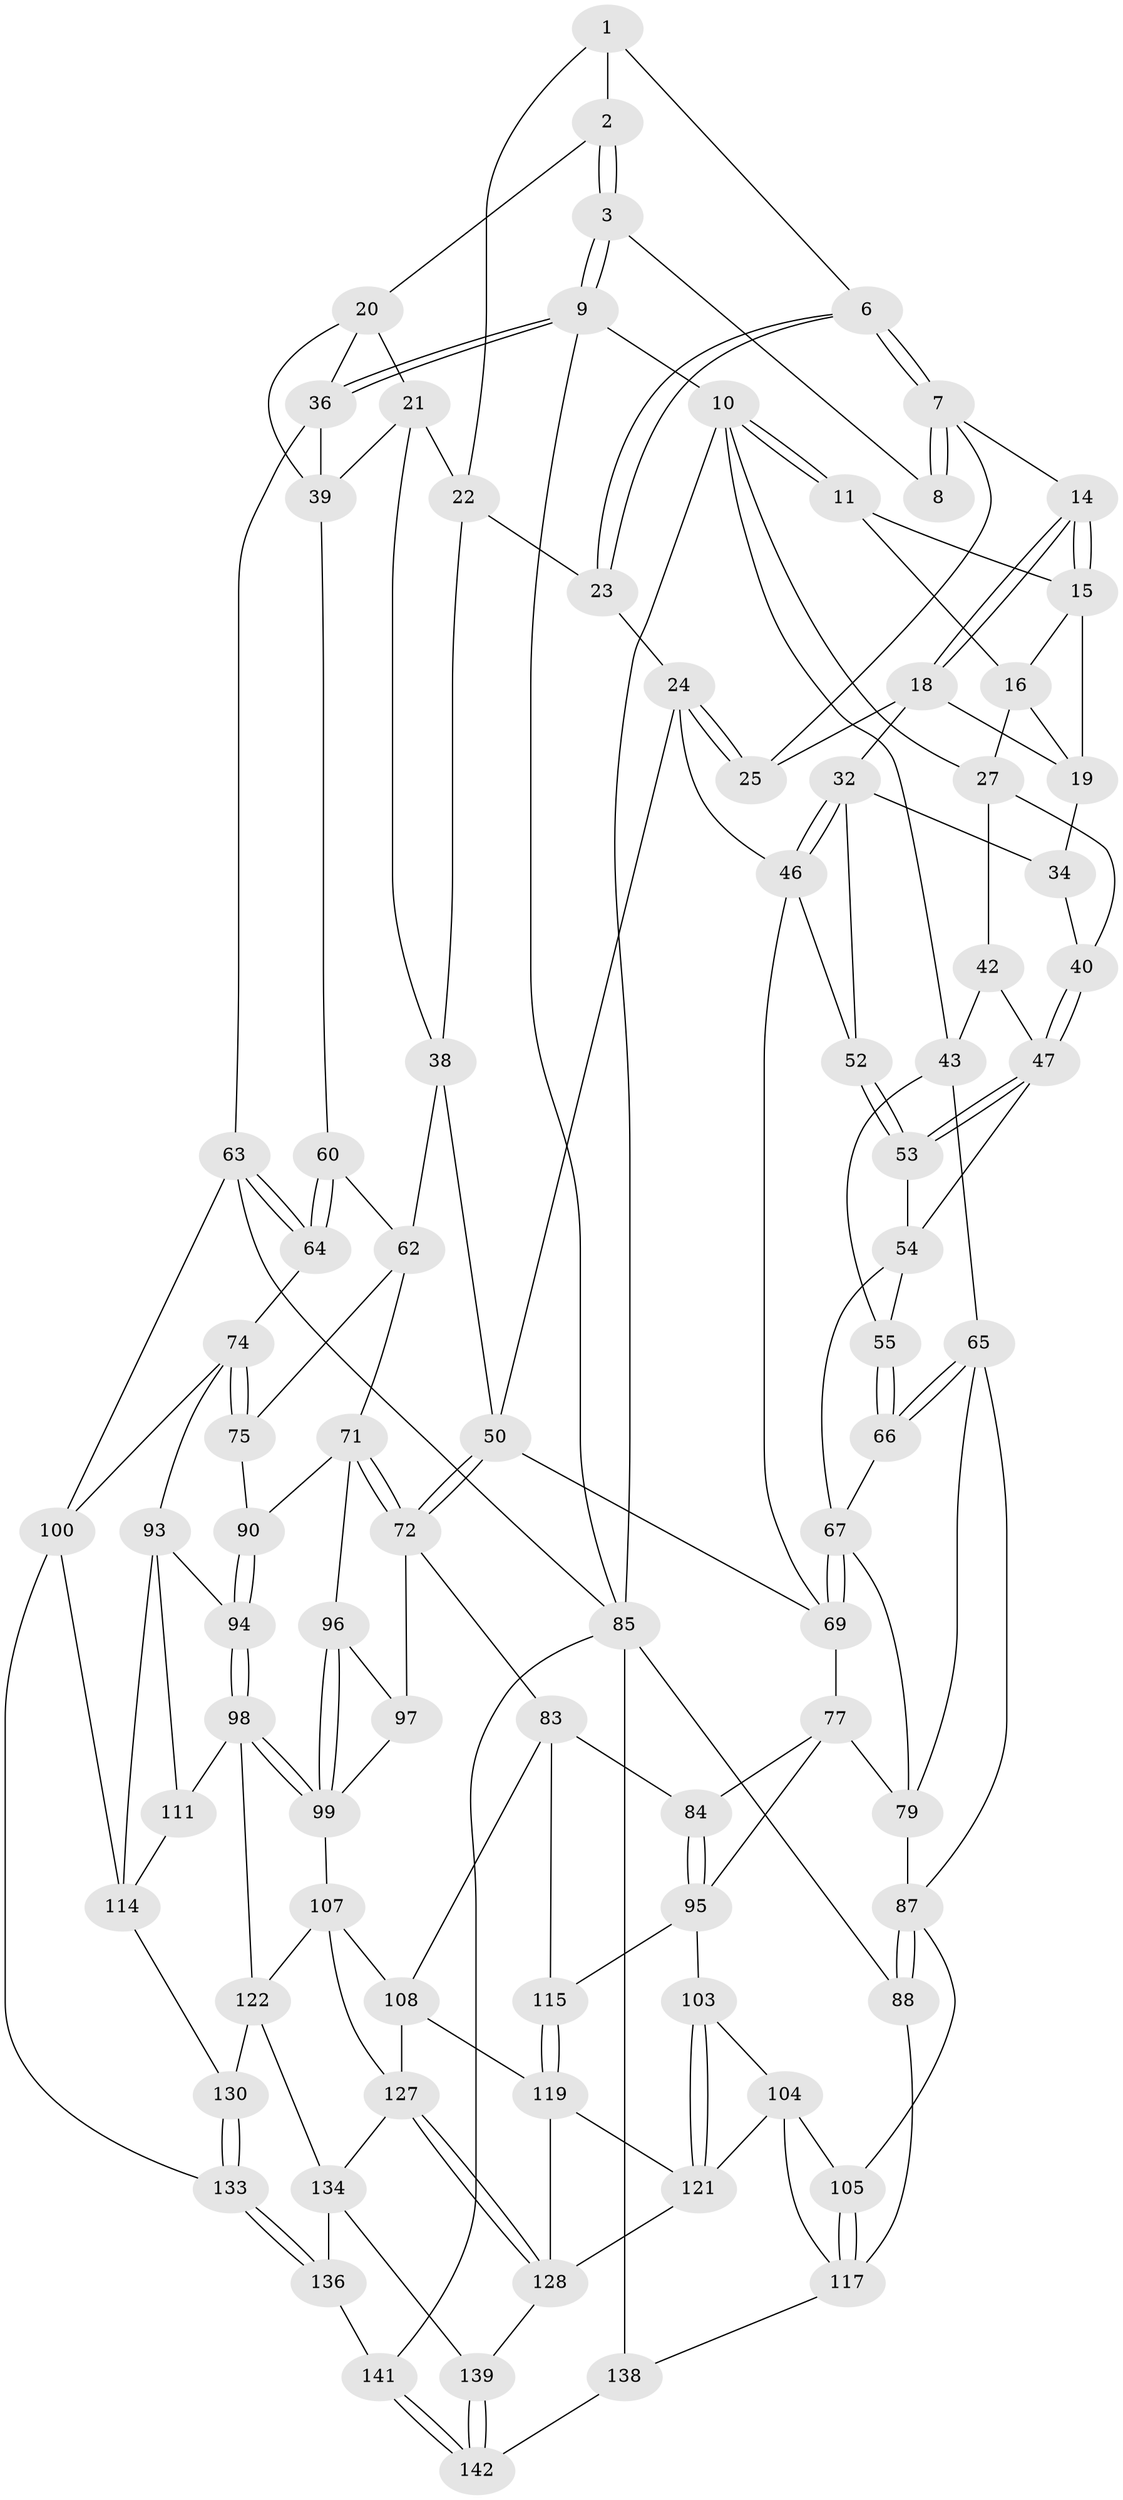 // Generated by graph-tools (version 1.1) at 2025/24/03/03/25 07:24:36]
// undirected, 86 vertices, 191 edges
graph export_dot {
graph [start="1"]
  node [color=gray90,style=filled];
  1 [pos="+0.8957935821984928+0.02690287161013031",super="+5"];
  2 [pos="+0.93661517575676+0.07413234912414668"];
  3 [pos="+1+0",super="+4"];
  6 [pos="+0.7464271745889006+0.07609926896667447"];
  7 [pos="+0.676403012654744+0",super="+13"];
  8 [pos="+0.677959984674404+0"];
  9 [pos="+1+0"];
  10 [pos="+0+0",super="+28"];
  11 [pos="+0.1491580200199378+0",super="+12"];
  14 [pos="+0.5093822479725895+0.09762819485785407"];
  15 [pos="+0.47522181778458095+0.044707153329645644",super="+17"];
  16 [pos="+0.1791552469592695+0",super="+26"];
  18 [pos="+0.504496170587563+0.10952378099514191",super="+30"];
  19 [pos="+0.4213710682995683+0.15280462440988982",super="+29"];
  20 [pos="+0.9631356541727085+0.14250137747948866",super="+35"];
  21 [pos="+0.8915702305328802+0.16498032382129868",super="+37"];
  22 [pos="+0.8211883761256259+0.1065023536105864",super="+31"];
  23 [pos="+0.6938703031679291+0.25811756059220153"];
  24 [pos="+0.6810581810029356+0.2565556098550753",super="+45"];
  25 [pos="+0.6097322268285431+0.23799136279099403"];
  27 [pos="+0.18072309180370086+0.14742805745403034",super="+41"];
  32 [pos="+0.4815997256218952+0.30580083472956043",super="+33"];
  34 [pos="+0.42346838246652996+0.27401573750327973"];
  36 [pos="+1+0.15551179738703505",super="+56"];
  38 [pos="+0.7726074313159983+0.32306045350272977",super="+49"];
  39 [pos="+0.9040876835659414+0.324583497796115",super="+57"];
  40 [pos="+0.3789134507615988+0.2832536475948361"];
  42 [pos="+0.21913220111755108+0.3132951492751593"];
  43 [pos="+0.1668877594660051+0.3358944994209805",super="+44"];
  46 [pos="+0.5391217921042355+0.4591081918634589",super="+59"];
  47 [pos="+0.26003170354056354+0.3361870257382218",super="+48"];
  50 [pos="+0.5859835797064186+0.5163433604075134",super="+51"];
  52 [pos="+0.3546718201561294+0.42994978890693936"];
  53 [pos="+0.32136551332458063+0.3992315498951721"];
  54 [pos="+0.22134771847211485+0.42957814574257286",super="+58"];
  55 [pos="+0.15486010204821912+0.43362127553090923"];
  60 [pos="+0.9576418915786333+0.40347232254445936",super="+61"];
  62 [pos="+0.792832219738846+0.39329348141182785",super="+70"];
  63 [pos="+1+0.689067926674871",super="+86"];
  64 [pos="+1+0.626887926733901",super="+73"];
  65 [pos="+0+0.522405239976915",super="+81"];
  66 [pos="+0+0.512139776598008"];
  67 [pos="+0.261523613343789+0.5001287183461542",super="+68"];
  69 [pos="+0.32236595899654114+0.5192613530298779",super="+76"];
  71 [pos="+0.618987332803989+0.5663622683871913",super="+91"];
  72 [pos="+0.5945373430541943+0.5543426787001262",super="+82"];
  74 [pos="+0.9108072967089251+0.5929032217928852",super="+92"];
  75 [pos="+0.867142499241388+0.5816742627073372"];
  77 [pos="+0.3397757251995348+0.5821175075225296",super="+78"];
  79 [pos="+0.21369813869784676+0.6669772653581405",super="+80"];
  83 [pos="+0.4936695284960373+0.6563462923848098",super="+109"];
  84 [pos="+0.37645895270161694+0.6095288852137765"];
  85 [pos="+1+1",super="+89"];
  87 [pos="+0+0.5924687895285434",super="+101"];
  88 [pos="+0+0.6381357653332053"];
  90 [pos="+0.7640015495863031+0.6255822983132371"];
  93 [pos="+0.8505244153528524+0.7136257970272939",super="+110"];
  94 [pos="+0.76096250665335+0.7025850560296142"];
  95 [pos="+0.3382264004068926+0.7567882988703575",super="+102"];
  96 [pos="+0.6695179844385744+0.7153316964091933"];
  97 [pos="+0.6128907157709224+0.7237714339731076"];
  98 [pos="+0.7232707670729953+0.7655995857588567",super="+112"];
  99 [pos="+0.6921268930581375+0.7479639577692184",super="+106"];
  100 [pos="+1+0.8202541542781727",super="+113"];
  103 [pos="+0.32099201353135465+0.7802116923371347"];
  104 [pos="+0.265349637581988+0.7835755301099634",super="+124"];
  105 [pos="+0.21366294286919726+0.7261958375189105"];
  107 [pos="+0.5736863918507101+0.7926447908316864",super="+123"];
  108 [pos="+0.5540269267248609+0.7971430153563261",super="+118"];
  111 [pos="+0.7496294193758137+0.7803674882277194"];
  114 [pos="+0.8475502963121936+0.75141851962597",super="+116"];
  115 [pos="+0.4340263107751257+0.7404606554744165"];
  117 [pos="+0.10596378544309612+0.8210751423067407",super="+125"];
  119 [pos="+0.4343491467106855+0.8158877961071088",super="+120"];
  121 [pos="+0.34141114732884187+0.8151724618248621",super="+126"];
  122 [pos="+0.7158903657608711+0.8102957192870711",super="+131"];
  127 [pos="+0.551302365860466+0.9868284774181157",super="+132"];
  128 [pos="+0.5256986442520788+1",super="+129"];
  130 [pos="+0.8369537080596399+0.8432956118247669"];
  133 [pos="+0.9310333325199273+0.8783759937058484"];
  134 [pos="+0.7649951206602554+0.9117620905832742",super="+135"];
  136 [pos="+0.9221257083302021+0.8948130314710111",super="+137"];
  138 [pos="+0+1"];
  139 [pos="+0.7528712727941356+0.9263399069688114",super="+140"];
  141 [pos="+0.8171887365189179+1",super="+143"];
  142 [pos="+0.7869197661992532+1",super="+144"];
  1 -- 2;
  1 -- 6;
  1 -- 22;
  2 -- 3;
  2 -- 3;
  2 -- 20;
  3 -- 9;
  3 -- 9;
  3 -- 8;
  6 -- 7;
  6 -- 7;
  6 -- 23;
  6 -- 23;
  7 -- 8;
  7 -- 8;
  7 -- 25;
  7 -- 14;
  9 -- 10;
  9 -- 36;
  9 -- 36;
  9 -- 85;
  10 -- 11;
  10 -- 11;
  10 -- 27;
  10 -- 43;
  10 -- 85;
  11 -- 16;
  11 -- 15;
  14 -- 15;
  14 -- 15;
  14 -- 18;
  14 -- 18;
  15 -- 16;
  15 -- 19;
  16 -- 27;
  16 -- 19;
  18 -- 19;
  18 -- 32;
  18 -- 25;
  19 -- 34;
  20 -- 21;
  20 -- 36;
  20 -- 39;
  21 -- 22;
  21 -- 38;
  21 -- 39;
  22 -- 38;
  22 -- 23;
  23 -- 24;
  24 -- 25;
  24 -- 25;
  24 -- 50;
  24 -- 46;
  27 -- 40;
  27 -- 42;
  32 -- 46;
  32 -- 46;
  32 -- 34;
  32 -- 52;
  34 -- 40;
  36 -- 63;
  36 -- 39;
  38 -- 62;
  38 -- 50;
  39 -- 60;
  40 -- 47;
  40 -- 47;
  42 -- 43;
  42 -- 47;
  43 -- 55;
  43 -- 65;
  46 -- 52;
  46 -- 69;
  47 -- 53;
  47 -- 53;
  47 -- 54;
  50 -- 72;
  50 -- 72;
  50 -- 69;
  52 -- 53;
  52 -- 53;
  53 -- 54;
  54 -- 55;
  54 -- 67;
  55 -- 66;
  55 -- 66;
  60 -- 64 [weight=2];
  60 -- 64;
  60 -- 62;
  62 -- 75;
  62 -- 71;
  63 -- 64;
  63 -- 64;
  63 -- 100;
  63 -- 85;
  64 -- 74;
  65 -- 66;
  65 -- 66;
  65 -- 87;
  65 -- 79;
  66 -- 67;
  67 -- 69;
  67 -- 69;
  67 -- 79;
  69 -- 77;
  71 -- 72;
  71 -- 72;
  71 -- 96;
  71 -- 90;
  72 -- 97;
  72 -- 83;
  74 -- 75;
  74 -- 75;
  74 -- 100;
  74 -- 93;
  75 -- 90;
  77 -- 84;
  77 -- 79;
  77 -- 95;
  79 -- 87;
  83 -- 84;
  83 -- 115;
  83 -- 108;
  84 -- 95;
  84 -- 95;
  85 -- 88;
  85 -- 138;
  85 -- 141;
  87 -- 88;
  87 -- 88;
  87 -- 105;
  88 -- 117;
  90 -- 94;
  90 -- 94;
  93 -- 94;
  93 -- 114;
  93 -- 111;
  94 -- 98;
  94 -- 98;
  95 -- 115;
  95 -- 103;
  96 -- 97;
  96 -- 99;
  96 -- 99;
  97 -- 99;
  98 -- 99;
  98 -- 99;
  98 -- 122;
  98 -- 111;
  99 -- 107;
  100 -- 114;
  100 -- 133;
  103 -- 104;
  103 -- 121;
  103 -- 121;
  104 -- 105;
  104 -- 117;
  104 -- 121;
  105 -- 117;
  105 -- 117;
  107 -- 108;
  107 -- 122;
  107 -- 127;
  108 -- 119;
  108 -- 127;
  111 -- 114;
  114 -- 130;
  115 -- 119;
  115 -- 119;
  117 -- 138;
  119 -- 121;
  119 -- 128;
  121 -- 128;
  122 -- 134;
  122 -- 130;
  127 -- 128;
  127 -- 128;
  127 -- 134;
  128 -- 139;
  130 -- 133;
  130 -- 133;
  133 -- 136;
  133 -- 136;
  134 -- 136;
  134 -- 139;
  136 -- 141 [weight=2];
  138 -- 142;
  139 -- 142 [weight=2];
  139 -- 142;
  141 -- 142;
  141 -- 142;
}
